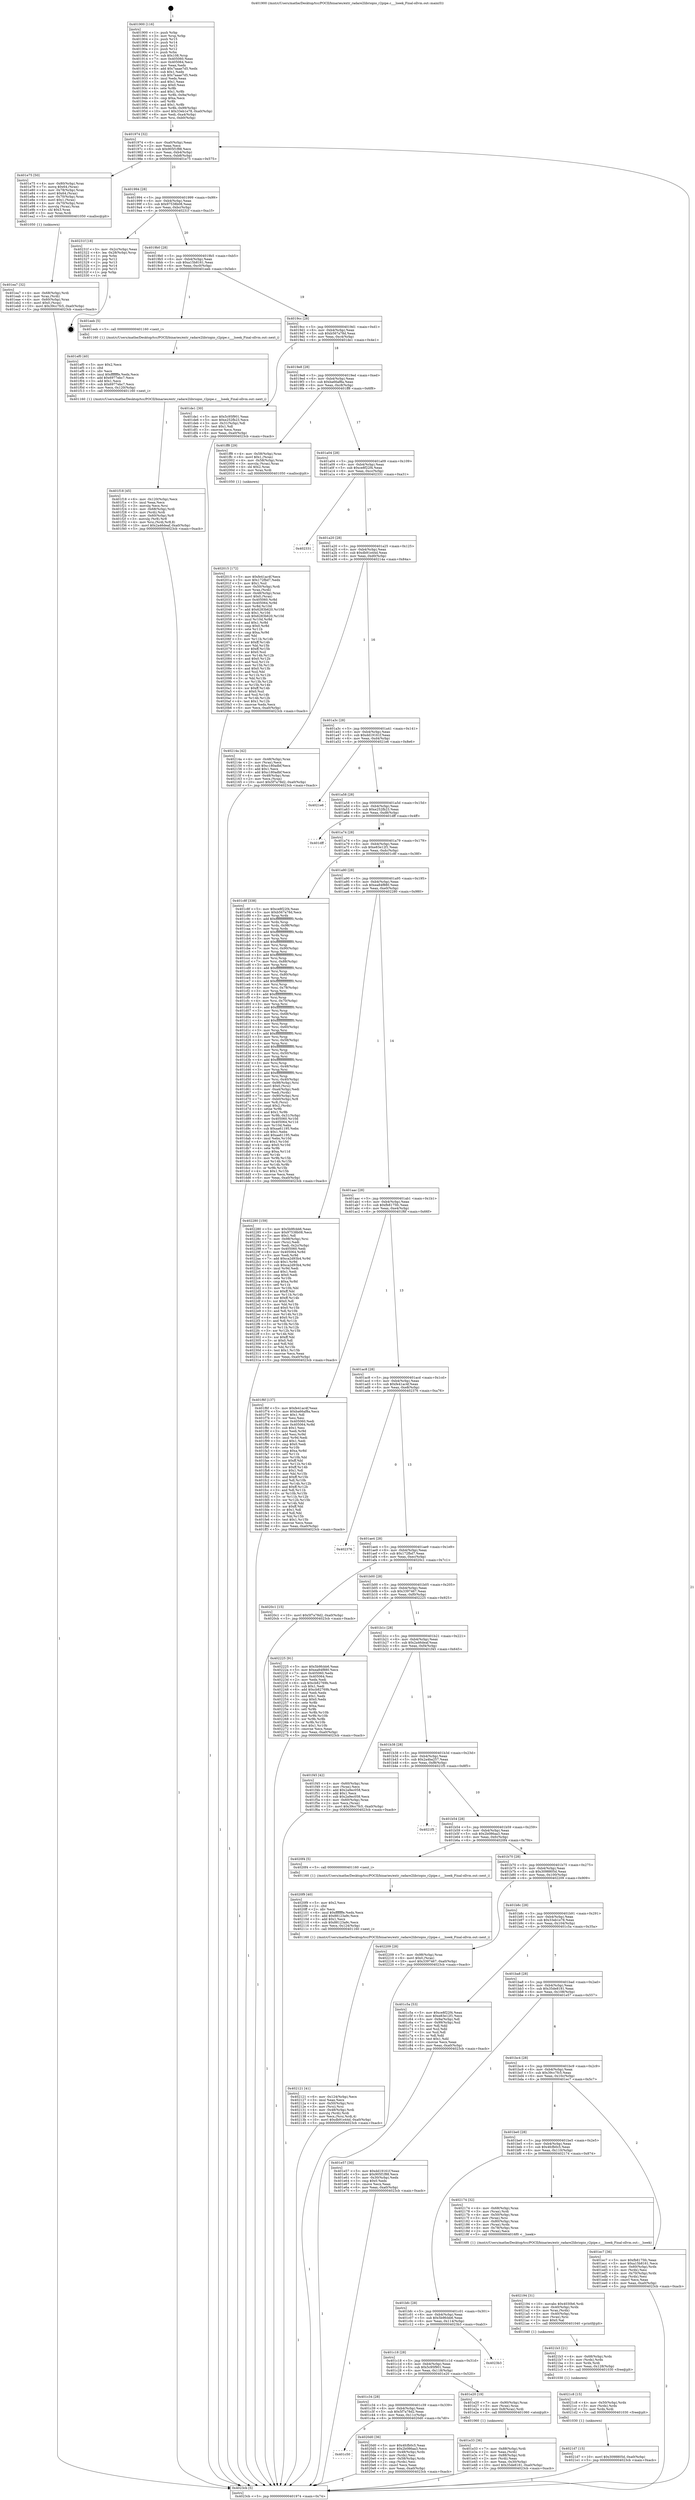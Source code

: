 digraph "0x401900" {
  label = "0x401900 (/mnt/c/Users/mathe/Desktop/tcc/POCII/binaries/extr_radare2libriopio_r2pipe.c___lseek_Final-ollvm.out::main(0))"
  labelloc = "t"
  node[shape=record]

  Entry [label="",width=0.3,height=0.3,shape=circle,fillcolor=black,style=filled]
  "0x401974" [label="{
     0x401974 [32]\l
     | [instrs]\l
     &nbsp;&nbsp;0x401974 \<+6\>: mov -0xa0(%rbp),%eax\l
     &nbsp;&nbsp;0x40197a \<+2\>: mov %eax,%ecx\l
     &nbsp;&nbsp;0x40197c \<+6\>: sub $0x905f1f88,%ecx\l
     &nbsp;&nbsp;0x401982 \<+6\>: mov %eax,-0xb4(%rbp)\l
     &nbsp;&nbsp;0x401988 \<+6\>: mov %ecx,-0xb8(%rbp)\l
     &nbsp;&nbsp;0x40198e \<+6\>: je 0000000000401e75 \<main+0x575\>\l
  }"]
  "0x401e75" [label="{
     0x401e75 [50]\l
     | [instrs]\l
     &nbsp;&nbsp;0x401e75 \<+4\>: mov -0x80(%rbp),%rax\l
     &nbsp;&nbsp;0x401e79 \<+7\>: movq $0x64,(%rax)\l
     &nbsp;&nbsp;0x401e80 \<+4\>: mov -0x78(%rbp),%rax\l
     &nbsp;&nbsp;0x401e84 \<+6\>: movl $0x64,(%rax)\l
     &nbsp;&nbsp;0x401e8a \<+4\>: mov -0x70(%rbp),%rax\l
     &nbsp;&nbsp;0x401e8e \<+6\>: movl $0x1,(%rax)\l
     &nbsp;&nbsp;0x401e94 \<+4\>: mov -0x70(%rbp),%rax\l
     &nbsp;&nbsp;0x401e98 \<+3\>: movslq (%rax),%rax\l
     &nbsp;&nbsp;0x401e9b \<+4\>: shl $0x3,%rax\l
     &nbsp;&nbsp;0x401e9f \<+3\>: mov %rax,%rdi\l
     &nbsp;&nbsp;0x401ea2 \<+5\>: call 0000000000401050 \<malloc@plt\>\l
     | [calls]\l
     &nbsp;&nbsp;0x401050 \{1\} (unknown)\l
  }"]
  "0x401994" [label="{
     0x401994 [28]\l
     | [instrs]\l
     &nbsp;&nbsp;0x401994 \<+5\>: jmp 0000000000401999 \<main+0x99\>\l
     &nbsp;&nbsp;0x401999 \<+6\>: mov -0xb4(%rbp),%eax\l
     &nbsp;&nbsp;0x40199f \<+5\>: sub $0x97538b08,%eax\l
     &nbsp;&nbsp;0x4019a4 \<+6\>: mov %eax,-0xbc(%rbp)\l
     &nbsp;&nbsp;0x4019aa \<+6\>: je 000000000040231f \<main+0xa1f\>\l
  }"]
  Exit [label="",width=0.3,height=0.3,shape=circle,fillcolor=black,style=filled,peripheries=2]
  "0x40231f" [label="{
     0x40231f [18]\l
     | [instrs]\l
     &nbsp;&nbsp;0x40231f \<+3\>: mov -0x2c(%rbp),%eax\l
     &nbsp;&nbsp;0x402322 \<+4\>: lea -0x28(%rbp),%rsp\l
     &nbsp;&nbsp;0x402326 \<+1\>: pop %rbx\l
     &nbsp;&nbsp;0x402327 \<+2\>: pop %r12\l
     &nbsp;&nbsp;0x402329 \<+2\>: pop %r13\l
     &nbsp;&nbsp;0x40232b \<+2\>: pop %r14\l
     &nbsp;&nbsp;0x40232d \<+2\>: pop %r15\l
     &nbsp;&nbsp;0x40232f \<+1\>: pop %rbp\l
     &nbsp;&nbsp;0x402330 \<+1\>: ret\l
  }"]
  "0x4019b0" [label="{
     0x4019b0 [28]\l
     | [instrs]\l
     &nbsp;&nbsp;0x4019b0 \<+5\>: jmp 00000000004019b5 \<main+0xb5\>\l
     &nbsp;&nbsp;0x4019b5 \<+6\>: mov -0xb4(%rbp),%eax\l
     &nbsp;&nbsp;0x4019bb \<+5\>: sub $0xa15b8161,%eax\l
     &nbsp;&nbsp;0x4019c0 \<+6\>: mov %eax,-0xc0(%rbp)\l
     &nbsp;&nbsp;0x4019c6 \<+6\>: je 0000000000401eeb \<main+0x5eb\>\l
  }"]
  "0x4021d7" [label="{
     0x4021d7 [15]\l
     | [instrs]\l
     &nbsp;&nbsp;0x4021d7 \<+10\>: movl $0x3098805d,-0xa0(%rbp)\l
     &nbsp;&nbsp;0x4021e1 \<+5\>: jmp 00000000004023cb \<main+0xacb\>\l
  }"]
  "0x401eeb" [label="{
     0x401eeb [5]\l
     | [instrs]\l
     &nbsp;&nbsp;0x401eeb \<+5\>: call 0000000000401160 \<next_i\>\l
     | [calls]\l
     &nbsp;&nbsp;0x401160 \{1\} (/mnt/c/Users/mathe/Desktop/tcc/POCII/binaries/extr_radare2libriopio_r2pipe.c___lseek_Final-ollvm.out::next_i)\l
  }"]
  "0x4019cc" [label="{
     0x4019cc [28]\l
     | [instrs]\l
     &nbsp;&nbsp;0x4019cc \<+5\>: jmp 00000000004019d1 \<main+0xd1\>\l
     &nbsp;&nbsp;0x4019d1 \<+6\>: mov -0xb4(%rbp),%eax\l
     &nbsp;&nbsp;0x4019d7 \<+5\>: sub $0xb567a78d,%eax\l
     &nbsp;&nbsp;0x4019dc \<+6\>: mov %eax,-0xc4(%rbp)\l
     &nbsp;&nbsp;0x4019e2 \<+6\>: je 0000000000401de1 \<main+0x4e1\>\l
  }"]
  "0x4021c8" [label="{
     0x4021c8 [15]\l
     | [instrs]\l
     &nbsp;&nbsp;0x4021c8 \<+4\>: mov -0x50(%rbp),%rdx\l
     &nbsp;&nbsp;0x4021cc \<+3\>: mov (%rdx),%rdx\l
     &nbsp;&nbsp;0x4021cf \<+3\>: mov %rdx,%rdi\l
     &nbsp;&nbsp;0x4021d2 \<+5\>: call 0000000000401030 \<free@plt\>\l
     | [calls]\l
     &nbsp;&nbsp;0x401030 \{1\} (unknown)\l
  }"]
  "0x401de1" [label="{
     0x401de1 [30]\l
     | [instrs]\l
     &nbsp;&nbsp;0x401de1 \<+5\>: mov $0x5c95f901,%eax\l
     &nbsp;&nbsp;0x401de6 \<+5\>: mov $0xe252fb23,%ecx\l
     &nbsp;&nbsp;0x401deb \<+3\>: mov -0x31(%rbp),%dl\l
     &nbsp;&nbsp;0x401dee \<+3\>: test $0x1,%dl\l
     &nbsp;&nbsp;0x401df1 \<+3\>: cmovne %ecx,%eax\l
     &nbsp;&nbsp;0x401df4 \<+6\>: mov %eax,-0xa0(%rbp)\l
     &nbsp;&nbsp;0x401dfa \<+5\>: jmp 00000000004023cb \<main+0xacb\>\l
  }"]
  "0x4019e8" [label="{
     0x4019e8 [28]\l
     | [instrs]\l
     &nbsp;&nbsp;0x4019e8 \<+5\>: jmp 00000000004019ed \<main+0xed\>\l
     &nbsp;&nbsp;0x4019ed \<+6\>: mov -0xb4(%rbp),%eax\l
     &nbsp;&nbsp;0x4019f3 \<+5\>: sub $0xba66af8a,%eax\l
     &nbsp;&nbsp;0x4019f8 \<+6\>: mov %eax,-0xc8(%rbp)\l
     &nbsp;&nbsp;0x4019fe \<+6\>: je 0000000000401ff8 \<main+0x6f8\>\l
  }"]
  "0x4021b3" [label="{
     0x4021b3 [21]\l
     | [instrs]\l
     &nbsp;&nbsp;0x4021b3 \<+4\>: mov -0x68(%rbp),%rdx\l
     &nbsp;&nbsp;0x4021b7 \<+3\>: mov (%rdx),%rdx\l
     &nbsp;&nbsp;0x4021ba \<+3\>: mov %rdx,%rdi\l
     &nbsp;&nbsp;0x4021bd \<+6\>: mov %eax,-0x128(%rbp)\l
     &nbsp;&nbsp;0x4021c3 \<+5\>: call 0000000000401030 \<free@plt\>\l
     | [calls]\l
     &nbsp;&nbsp;0x401030 \{1\} (unknown)\l
  }"]
  "0x401ff8" [label="{
     0x401ff8 [29]\l
     | [instrs]\l
     &nbsp;&nbsp;0x401ff8 \<+4\>: mov -0x58(%rbp),%rax\l
     &nbsp;&nbsp;0x401ffc \<+6\>: movl $0x1,(%rax)\l
     &nbsp;&nbsp;0x402002 \<+4\>: mov -0x58(%rbp),%rax\l
     &nbsp;&nbsp;0x402006 \<+3\>: movslq (%rax),%rax\l
     &nbsp;&nbsp;0x402009 \<+4\>: shl $0x2,%rax\l
     &nbsp;&nbsp;0x40200d \<+3\>: mov %rax,%rdi\l
     &nbsp;&nbsp;0x402010 \<+5\>: call 0000000000401050 \<malloc@plt\>\l
     | [calls]\l
     &nbsp;&nbsp;0x401050 \{1\} (unknown)\l
  }"]
  "0x401a04" [label="{
     0x401a04 [28]\l
     | [instrs]\l
     &nbsp;&nbsp;0x401a04 \<+5\>: jmp 0000000000401a09 \<main+0x109\>\l
     &nbsp;&nbsp;0x401a09 \<+6\>: mov -0xb4(%rbp),%eax\l
     &nbsp;&nbsp;0x401a0f \<+5\>: sub $0xce8f22f4,%eax\l
     &nbsp;&nbsp;0x401a14 \<+6\>: mov %eax,-0xcc(%rbp)\l
     &nbsp;&nbsp;0x401a1a \<+6\>: je 0000000000402331 \<main+0xa31\>\l
  }"]
  "0x402194" [label="{
     0x402194 [31]\l
     | [instrs]\l
     &nbsp;&nbsp;0x402194 \<+10\>: movabs $0x4030b6,%rdi\l
     &nbsp;&nbsp;0x40219e \<+4\>: mov -0x40(%rbp),%rdx\l
     &nbsp;&nbsp;0x4021a2 \<+3\>: mov %rax,(%rdx)\l
     &nbsp;&nbsp;0x4021a5 \<+4\>: mov -0x40(%rbp),%rax\l
     &nbsp;&nbsp;0x4021a9 \<+3\>: mov (%rax),%rsi\l
     &nbsp;&nbsp;0x4021ac \<+2\>: mov $0x0,%al\l
     &nbsp;&nbsp;0x4021ae \<+5\>: call 0000000000401040 \<printf@plt\>\l
     | [calls]\l
     &nbsp;&nbsp;0x401040 \{1\} (unknown)\l
  }"]
  "0x402331" [label="{
     0x402331\l
  }", style=dashed]
  "0x401a20" [label="{
     0x401a20 [28]\l
     | [instrs]\l
     &nbsp;&nbsp;0x401a20 \<+5\>: jmp 0000000000401a25 \<main+0x125\>\l
     &nbsp;&nbsp;0x401a25 \<+6\>: mov -0xb4(%rbp),%eax\l
     &nbsp;&nbsp;0x401a2b \<+5\>: sub $0xdb91e44d,%eax\l
     &nbsp;&nbsp;0x401a30 \<+6\>: mov %eax,-0xd0(%rbp)\l
     &nbsp;&nbsp;0x401a36 \<+6\>: je 000000000040214a \<main+0x84a\>\l
  }"]
  "0x402121" [label="{
     0x402121 [41]\l
     | [instrs]\l
     &nbsp;&nbsp;0x402121 \<+6\>: mov -0x124(%rbp),%ecx\l
     &nbsp;&nbsp;0x402127 \<+3\>: imul %eax,%ecx\l
     &nbsp;&nbsp;0x40212a \<+4\>: mov -0x50(%rbp),%rsi\l
     &nbsp;&nbsp;0x40212e \<+3\>: mov (%rsi),%rsi\l
     &nbsp;&nbsp;0x402131 \<+4\>: mov -0x48(%rbp),%rdi\l
     &nbsp;&nbsp;0x402135 \<+3\>: movslq (%rdi),%rdi\l
     &nbsp;&nbsp;0x402138 \<+3\>: mov %ecx,(%rsi,%rdi,4)\l
     &nbsp;&nbsp;0x40213b \<+10\>: movl $0xdb91e44d,-0xa0(%rbp)\l
     &nbsp;&nbsp;0x402145 \<+5\>: jmp 00000000004023cb \<main+0xacb\>\l
  }"]
  "0x40214a" [label="{
     0x40214a [42]\l
     | [instrs]\l
     &nbsp;&nbsp;0x40214a \<+4\>: mov -0x48(%rbp),%rax\l
     &nbsp;&nbsp;0x40214e \<+2\>: mov (%rax),%ecx\l
     &nbsp;&nbsp;0x402150 \<+6\>: sub $0xc180adbf,%ecx\l
     &nbsp;&nbsp;0x402156 \<+3\>: add $0x1,%ecx\l
     &nbsp;&nbsp;0x402159 \<+6\>: add $0xc180adbf,%ecx\l
     &nbsp;&nbsp;0x40215f \<+4\>: mov -0x48(%rbp),%rax\l
     &nbsp;&nbsp;0x402163 \<+2\>: mov %ecx,(%rax)\l
     &nbsp;&nbsp;0x402165 \<+10\>: movl $0x5f7a78d2,-0xa0(%rbp)\l
     &nbsp;&nbsp;0x40216f \<+5\>: jmp 00000000004023cb \<main+0xacb\>\l
  }"]
  "0x401a3c" [label="{
     0x401a3c [28]\l
     | [instrs]\l
     &nbsp;&nbsp;0x401a3c \<+5\>: jmp 0000000000401a41 \<main+0x141\>\l
     &nbsp;&nbsp;0x401a41 \<+6\>: mov -0xb4(%rbp),%eax\l
     &nbsp;&nbsp;0x401a47 \<+5\>: sub $0xdd19161f,%eax\l
     &nbsp;&nbsp;0x401a4c \<+6\>: mov %eax,-0xd4(%rbp)\l
     &nbsp;&nbsp;0x401a52 \<+6\>: je 00000000004021e6 \<main+0x8e6\>\l
  }"]
  "0x4020f9" [label="{
     0x4020f9 [40]\l
     | [instrs]\l
     &nbsp;&nbsp;0x4020f9 \<+5\>: mov $0x2,%ecx\l
     &nbsp;&nbsp;0x4020fe \<+1\>: cltd\l
     &nbsp;&nbsp;0x4020ff \<+2\>: idiv %ecx\l
     &nbsp;&nbsp;0x402101 \<+6\>: imul $0xfffffffe,%edx,%ecx\l
     &nbsp;&nbsp;0x402107 \<+6\>: add $0x88123a9c,%ecx\l
     &nbsp;&nbsp;0x40210d \<+3\>: add $0x1,%ecx\l
     &nbsp;&nbsp;0x402110 \<+6\>: sub $0x88123a9c,%ecx\l
     &nbsp;&nbsp;0x402116 \<+6\>: mov %ecx,-0x124(%rbp)\l
     &nbsp;&nbsp;0x40211c \<+5\>: call 0000000000401160 \<next_i\>\l
     | [calls]\l
     &nbsp;&nbsp;0x401160 \{1\} (/mnt/c/Users/mathe/Desktop/tcc/POCII/binaries/extr_radare2libriopio_r2pipe.c___lseek_Final-ollvm.out::next_i)\l
  }"]
  "0x4021e6" [label="{
     0x4021e6\l
  }", style=dashed]
  "0x401a58" [label="{
     0x401a58 [28]\l
     | [instrs]\l
     &nbsp;&nbsp;0x401a58 \<+5\>: jmp 0000000000401a5d \<main+0x15d\>\l
     &nbsp;&nbsp;0x401a5d \<+6\>: mov -0xb4(%rbp),%eax\l
     &nbsp;&nbsp;0x401a63 \<+5\>: sub $0xe252fb23,%eax\l
     &nbsp;&nbsp;0x401a68 \<+6\>: mov %eax,-0xd8(%rbp)\l
     &nbsp;&nbsp;0x401a6e \<+6\>: je 0000000000401dff \<main+0x4ff\>\l
  }"]
  "0x401c50" [label="{
     0x401c50\l
  }", style=dashed]
  "0x401dff" [label="{
     0x401dff\l
  }", style=dashed]
  "0x401a74" [label="{
     0x401a74 [28]\l
     | [instrs]\l
     &nbsp;&nbsp;0x401a74 \<+5\>: jmp 0000000000401a79 \<main+0x179\>\l
     &nbsp;&nbsp;0x401a79 \<+6\>: mov -0xb4(%rbp),%eax\l
     &nbsp;&nbsp;0x401a7f \<+5\>: sub $0xe83e12f1,%eax\l
     &nbsp;&nbsp;0x401a84 \<+6\>: mov %eax,-0xdc(%rbp)\l
     &nbsp;&nbsp;0x401a8a \<+6\>: je 0000000000401c8f \<main+0x38f\>\l
  }"]
  "0x4020d0" [label="{
     0x4020d0 [36]\l
     | [instrs]\l
     &nbsp;&nbsp;0x4020d0 \<+5\>: mov $0x4fcfb0c5,%eax\l
     &nbsp;&nbsp;0x4020d5 \<+5\>: mov $0x2b086aa3,%ecx\l
     &nbsp;&nbsp;0x4020da \<+4\>: mov -0x48(%rbp),%rdx\l
     &nbsp;&nbsp;0x4020de \<+2\>: mov (%rdx),%esi\l
     &nbsp;&nbsp;0x4020e0 \<+4\>: mov -0x58(%rbp),%rdx\l
     &nbsp;&nbsp;0x4020e4 \<+2\>: cmp (%rdx),%esi\l
     &nbsp;&nbsp;0x4020e6 \<+3\>: cmovl %ecx,%eax\l
     &nbsp;&nbsp;0x4020e9 \<+6\>: mov %eax,-0xa0(%rbp)\l
     &nbsp;&nbsp;0x4020ef \<+5\>: jmp 00000000004023cb \<main+0xacb\>\l
  }"]
  "0x401c8f" [label="{
     0x401c8f [338]\l
     | [instrs]\l
     &nbsp;&nbsp;0x401c8f \<+5\>: mov $0xce8f22f4,%eax\l
     &nbsp;&nbsp;0x401c94 \<+5\>: mov $0xb567a78d,%ecx\l
     &nbsp;&nbsp;0x401c99 \<+3\>: mov %rsp,%rdx\l
     &nbsp;&nbsp;0x401c9c \<+4\>: add $0xfffffffffffffff0,%rdx\l
     &nbsp;&nbsp;0x401ca0 \<+3\>: mov %rdx,%rsp\l
     &nbsp;&nbsp;0x401ca3 \<+7\>: mov %rdx,-0x98(%rbp)\l
     &nbsp;&nbsp;0x401caa \<+3\>: mov %rsp,%rdx\l
     &nbsp;&nbsp;0x401cad \<+4\>: add $0xfffffffffffffff0,%rdx\l
     &nbsp;&nbsp;0x401cb1 \<+3\>: mov %rdx,%rsp\l
     &nbsp;&nbsp;0x401cb4 \<+3\>: mov %rsp,%rsi\l
     &nbsp;&nbsp;0x401cb7 \<+4\>: add $0xfffffffffffffff0,%rsi\l
     &nbsp;&nbsp;0x401cbb \<+3\>: mov %rsi,%rsp\l
     &nbsp;&nbsp;0x401cbe \<+7\>: mov %rsi,-0x90(%rbp)\l
     &nbsp;&nbsp;0x401cc5 \<+3\>: mov %rsp,%rsi\l
     &nbsp;&nbsp;0x401cc8 \<+4\>: add $0xfffffffffffffff0,%rsi\l
     &nbsp;&nbsp;0x401ccc \<+3\>: mov %rsi,%rsp\l
     &nbsp;&nbsp;0x401ccf \<+7\>: mov %rsi,-0x88(%rbp)\l
     &nbsp;&nbsp;0x401cd6 \<+3\>: mov %rsp,%rsi\l
     &nbsp;&nbsp;0x401cd9 \<+4\>: add $0xfffffffffffffff0,%rsi\l
     &nbsp;&nbsp;0x401cdd \<+3\>: mov %rsi,%rsp\l
     &nbsp;&nbsp;0x401ce0 \<+4\>: mov %rsi,-0x80(%rbp)\l
     &nbsp;&nbsp;0x401ce4 \<+3\>: mov %rsp,%rsi\l
     &nbsp;&nbsp;0x401ce7 \<+4\>: add $0xfffffffffffffff0,%rsi\l
     &nbsp;&nbsp;0x401ceb \<+3\>: mov %rsi,%rsp\l
     &nbsp;&nbsp;0x401cee \<+4\>: mov %rsi,-0x78(%rbp)\l
     &nbsp;&nbsp;0x401cf2 \<+3\>: mov %rsp,%rsi\l
     &nbsp;&nbsp;0x401cf5 \<+4\>: add $0xfffffffffffffff0,%rsi\l
     &nbsp;&nbsp;0x401cf9 \<+3\>: mov %rsi,%rsp\l
     &nbsp;&nbsp;0x401cfc \<+4\>: mov %rsi,-0x70(%rbp)\l
     &nbsp;&nbsp;0x401d00 \<+3\>: mov %rsp,%rsi\l
     &nbsp;&nbsp;0x401d03 \<+4\>: add $0xfffffffffffffff0,%rsi\l
     &nbsp;&nbsp;0x401d07 \<+3\>: mov %rsi,%rsp\l
     &nbsp;&nbsp;0x401d0a \<+4\>: mov %rsi,-0x68(%rbp)\l
     &nbsp;&nbsp;0x401d0e \<+3\>: mov %rsp,%rsi\l
     &nbsp;&nbsp;0x401d11 \<+4\>: add $0xfffffffffffffff0,%rsi\l
     &nbsp;&nbsp;0x401d15 \<+3\>: mov %rsi,%rsp\l
     &nbsp;&nbsp;0x401d18 \<+4\>: mov %rsi,-0x60(%rbp)\l
     &nbsp;&nbsp;0x401d1c \<+3\>: mov %rsp,%rsi\l
     &nbsp;&nbsp;0x401d1f \<+4\>: add $0xfffffffffffffff0,%rsi\l
     &nbsp;&nbsp;0x401d23 \<+3\>: mov %rsi,%rsp\l
     &nbsp;&nbsp;0x401d26 \<+4\>: mov %rsi,-0x58(%rbp)\l
     &nbsp;&nbsp;0x401d2a \<+3\>: mov %rsp,%rsi\l
     &nbsp;&nbsp;0x401d2d \<+4\>: add $0xfffffffffffffff0,%rsi\l
     &nbsp;&nbsp;0x401d31 \<+3\>: mov %rsi,%rsp\l
     &nbsp;&nbsp;0x401d34 \<+4\>: mov %rsi,-0x50(%rbp)\l
     &nbsp;&nbsp;0x401d38 \<+3\>: mov %rsp,%rsi\l
     &nbsp;&nbsp;0x401d3b \<+4\>: add $0xfffffffffffffff0,%rsi\l
     &nbsp;&nbsp;0x401d3f \<+3\>: mov %rsi,%rsp\l
     &nbsp;&nbsp;0x401d42 \<+4\>: mov %rsi,-0x48(%rbp)\l
     &nbsp;&nbsp;0x401d46 \<+3\>: mov %rsp,%rsi\l
     &nbsp;&nbsp;0x401d49 \<+4\>: add $0xfffffffffffffff0,%rsi\l
     &nbsp;&nbsp;0x401d4d \<+3\>: mov %rsi,%rsp\l
     &nbsp;&nbsp;0x401d50 \<+4\>: mov %rsi,-0x40(%rbp)\l
     &nbsp;&nbsp;0x401d54 \<+7\>: mov -0x98(%rbp),%rsi\l
     &nbsp;&nbsp;0x401d5b \<+6\>: movl $0x0,(%rsi)\l
     &nbsp;&nbsp;0x401d61 \<+6\>: mov -0xa4(%rbp),%edi\l
     &nbsp;&nbsp;0x401d67 \<+2\>: mov %edi,(%rdx)\l
     &nbsp;&nbsp;0x401d69 \<+7\>: mov -0x90(%rbp),%rsi\l
     &nbsp;&nbsp;0x401d70 \<+7\>: mov -0xb0(%rbp),%r8\l
     &nbsp;&nbsp;0x401d77 \<+3\>: mov %r8,(%rsi)\l
     &nbsp;&nbsp;0x401d7a \<+3\>: cmpl $0x2,(%rdx)\l
     &nbsp;&nbsp;0x401d7d \<+4\>: setne %r9b\l
     &nbsp;&nbsp;0x401d81 \<+4\>: and $0x1,%r9b\l
     &nbsp;&nbsp;0x401d85 \<+4\>: mov %r9b,-0x31(%rbp)\l
     &nbsp;&nbsp;0x401d89 \<+8\>: mov 0x405060,%r10d\l
     &nbsp;&nbsp;0x401d91 \<+8\>: mov 0x405064,%r11d\l
     &nbsp;&nbsp;0x401d99 \<+3\>: mov %r10d,%ebx\l
     &nbsp;&nbsp;0x401d9c \<+6\>: sub $0xaa61195,%ebx\l
     &nbsp;&nbsp;0x401da2 \<+3\>: sub $0x1,%ebx\l
     &nbsp;&nbsp;0x401da5 \<+6\>: add $0xaa61195,%ebx\l
     &nbsp;&nbsp;0x401dab \<+4\>: imul %ebx,%r10d\l
     &nbsp;&nbsp;0x401daf \<+4\>: and $0x1,%r10d\l
     &nbsp;&nbsp;0x401db3 \<+4\>: cmp $0x0,%r10d\l
     &nbsp;&nbsp;0x401db7 \<+4\>: sete %r9b\l
     &nbsp;&nbsp;0x401dbb \<+4\>: cmp $0xa,%r11d\l
     &nbsp;&nbsp;0x401dbf \<+4\>: setl %r14b\l
     &nbsp;&nbsp;0x401dc3 \<+3\>: mov %r9b,%r15b\l
     &nbsp;&nbsp;0x401dc6 \<+3\>: and %r14b,%r15b\l
     &nbsp;&nbsp;0x401dc9 \<+3\>: xor %r14b,%r9b\l
     &nbsp;&nbsp;0x401dcc \<+3\>: or %r9b,%r15b\l
     &nbsp;&nbsp;0x401dcf \<+4\>: test $0x1,%r15b\l
     &nbsp;&nbsp;0x401dd3 \<+3\>: cmovne %ecx,%eax\l
     &nbsp;&nbsp;0x401dd6 \<+6\>: mov %eax,-0xa0(%rbp)\l
     &nbsp;&nbsp;0x401ddc \<+5\>: jmp 00000000004023cb \<main+0xacb\>\l
  }"]
  "0x401a90" [label="{
     0x401a90 [28]\l
     | [instrs]\l
     &nbsp;&nbsp;0x401a90 \<+5\>: jmp 0000000000401a95 \<main+0x195\>\l
     &nbsp;&nbsp;0x401a95 \<+6\>: mov -0xb4(%rbp),%eax\l
     &nbsp;&nbsp;0x401a9b \<+5\>: sub $0xea84f880,%eax\l
     &nbsp;&nbsp;0x401aa0 \<+6\>: mov %eax,-0xe0(%rbp)\l
     &nbsp;&nbsp;0x401aa6 \<+6\>: je 0000000000402280 \<main+0x980\>\l
  }"]
  "0x402015" [label="{
     0x402015 [172]\l
     | [instrs]\l
     &nbsp;&nbsp;0x402015 \<+5\>: mov $0xfe41ac4f,%ecx\l
     &nbsp;&nbsp;0x40201a \<+5\>: mov $0x172fbd7,%edx\l
     &nbsp;&nbsp;0x40201f \<+3\>: mov $0x1,%sil\l
     &nbsp;&nbsp;0x402022 \<+4\>: mov -0x50(%rbp),%rdi\l
     &nbsp;&nbsp;0x402026 \<+3\>: mov %rax,(%rdi)\l
     &nbsp;&nbsp;0x402029 \<+4\>: mov -0x48(%rbp),%rax\l
     &nbsp;&nbsp;0x40202d \<+6\>: movl $0x0,(%rax)\l
     &nbsp;&nbsp;0x402033 \<+8\>: mov 0x405060,%r8d\l
     &nbsp;&nbsp;0x40203b \<+8\>: mov 0x405064,%r9d\l
     &nbsp;&nbsp;0x402043 \<+3\>: mov %r8d,%r10d\l
     &nbsp;&nbsp;0x402046 \<+7\>: add $0x6283b620,%r10d\l
     &nbsp;&nbsp;0x40204d \<+4\>: sub $0x1,%r10d\l
     &nbsp;&nbsp;0x402051 \<+7\>: sub $0x6283b620,%r10d\l
     &nbsp;&nbsp;0x402058 \<+4\>: imul %r10d,%r8d\l
     &nbsp;&nbsp;0x40205c \<+4\>: and $0x1,%r8d\l
     &nbsp;&nbsp;0x402060 \<+4\>: cmp $0x0,%r8d\l
     &nbsp;&nbsp;0x402064 \<+4\>: sete %r11b\l
     &nbsp;&nbsp;0x402068 \<+4\>: cmp $0xa,%r9d\l
     &nbsp;&nbsp;0x40206c \<+3\>: setl %bl\l
     &nbsp;&nbsp;0x40206f \<+3\>: mov %r11b,%r14b\l
     &nbsp;&nbsp;0x402072 \<+4\>: xor $0xff,%r14b\l
     &nbsp;&nbsp;0x402076 \<+3\>: mov %bl,%r15b\l
     &nbsp;&nbsp;0x402079 \<+4\>: xor $0xff,%r15b\l
     &nbsp;&nbsp;0x40207d \<+4\>: xor $0x0,%sil\l
     &nbsp;&nbsp;0x402081 \<+3\>: mov %r14b,%r12b\l
     &nbsp;&nbsp;0x402084 \<+4\>: and $0x0,%r12b\l
     &nbsp;&nbsp;0x402088 \<+3\>: and %sil,%r11b\l
     &nbsp;&nbsp;0x40208b \<+3\>: mov %r15b,%r13b\l
     &nbsp;&nbsp;0x40208e \<+4\>: and $0x0,%r13b\l
     &nbsp;&nbsp;0x402092 \<+3\>: and %sil,%bl\l
     &nbsp;&nbsp;0x402095 \<+3\>: or %r11b,%r12b\l
     &nbsp;&nbsp;0x402098 \<+3\>: or %bl,%r13b\l
     &nbsp;&nbsp;0x40209b \<+3\>: xor %r13b,%r12b\l
     &nbsp;&nbsp;0x40209e \<+3\>: or %r15b,%r14b\l
     &nbsp;&nbsp;0x4020a1 \<+4\>: xor $0xff,%r14b\l
     &nbsp;&nbsp;0x4020a5 \<+4\>: or $0x0,%sil\l
     &nbsp;&nbsp;0x4020a9 \<+3\>: and %sil,%r14b\l
     &nbsp;&nbsp;0x4020ac \<+3\>: or %r14b,%r12b\l
     &nbsp;&nbsp;0x4020af \<+4\>: test $0x1,%r12b\l
     &nbsp;&nbsp;0x4020b3 \<+3\>: cmovne %edx,%ecx\l
     &nbsp;&nbsp;0x4020b6 \<+6\>: mov %ecx,-0xa0(%rbp)\l
     &nbsp;&nbsp;0x4020bc \<+5\>: jmp 00000000004023cb \<main+0xacb\>\l
  }"]
  "0x402280" [label="{
     0x402280 [159]\l
     | [instrs]\l
     &nbsp;&nbsp;0x402280 \<+5\>: mov $0x5b9fcbb6,%eax\l
     &nbsp;&nbsp;0x402285 \<+5\>: mov $0x97538b08,%ecx\l
     &nbsp;&nbsp;0x40228a \<+2\>: mov $0x1,%dl\l
     &nbsp;&nbsp;0x40228c \<+7\>: mov -0x98(%rbp),%rsi\l
     &nbsp;&nbsp;0x402293 \<+2\>: mov (%rsi),%edi\l
     &nbsp;&nbsp;0x402295 \<+3\>: mov %edi,-0x2c(%rbp)\l
     &nbsp;&nbsp;0x402298 \<+7\>: mov 0x405060,%edi\l
     &nbsp;&nbsp;0x40229f \<+8\>: mov 0x405064,%r8d\l
     &nbsp;&nbsp;0x4022a7 \<+3\>: mov %edi,%r9d\l
     &nbsp;&nbsp;0x4022aa \<+7\>: add $0xca2d93b4,%r9d\l
     &nbsp;&nbsp;0x4022b1 \<+4\>: sub $0x1,%r9d\l
     &nbsp;&nbsp;0x4022b5 \<+7\>: sub $0xca2d93b4,%r9d\l
     &nbsp;&nbsp;0x4022bc \<+4\>: imul %r9d,%edi\l
     &nbsp;&nbsp;0x4022c0 \<+3\>: and $0x1,%edi\l
     &nbsp;&nbsp;0x4022c3 \<+3\>: cmp $0x0,%edi\l
     &nbsp;&nbsp;0x4022c6 \<+4\>: sete %r10b\l
     &nbsp;&nbsp;0x4022ca \<+4\>: cmp $0xa,%r8d\l
     &nbsp;&nbsp;0x4022ce \<+4\>: setl %r11b\l
     &nbsp;&nbsp;0x4022d2 \<+3\>: mov %r10b,%bl\l
     &nbsp;&nbsp;0x4022d5 \<+3\>: xor $0xff,%bl\l
     &nbsp;&nbsp;0x4022d8 \<+3\>: mov %r11b,%r14b\l
     &nbsp;&nbsp;0x4022db \<+4\>: xor $0xff,%r14b\l
     &nbsp;&nbsp;0x4022df \<+3\>: xor $0x0,%dl\l
     &nbsp;&nbsp;0x4022e2 \<+3\>: mov %bl,%r15b\l
     &nbsp;&nbsp;0x4022e5 \<+4\>: and $0x0,%r15b\l
     &nbsp;&nbsp;0x4022e9 \<+3\>: and %dl,%r10b\l
     &nbsp;&nbsp;0x4022ec \<+3\>: mov %r14b,%r12b\l
     &nbsp;&nbsp;0x4022ef \<+4\>: and $0x0,%r12b\l
     &nbsp;&nbsp;0x4022f3 \<+3\>: and %dl,%r11b\l
     &nbsp;&nbsp;0x4022f6 \<+3\>: or %r10b,%r15b\l
     &nbsp;&nbsp;0x4022f9 \<+3\>: or %r11b,%r12b\l
     &nbsp;&nbsp;0x4022fc \<+3\>: xor %r12b,%r15b\l
     &nbsp;&nbsp;0x4022ff \<+3\>: or %r14b,%bl\l
     &nbsp;&nbsp;0x402302 \<+3\>: xor $0xff,%bl\l
     &nbsp;&nbsp;0x402305 \<+3\>: or $0x0,%dl\l
     &nbsp;&nbsp;0x402308 \<+2\>: and %dl,%bl\l
     &nbsp;&nbsp;0x40230a \<+3\>: or %bl,%r15b\l
     &nbsp;&nbsp;0x40230d \<+4\>: test $0x1,%r15b\l
     &nbsp;&nbsp;0x402311 \<+3\>: cmovne %ecx,%eax\l
     &nbsp;&nbsp;0x402314 \<+6\>: mov %eax,-0xa0(%rbp)\l
     &nbsp;&nbsp;0x40231a \<+5\>: jmp 00000000004023cb \<main+0xacb\>\l
  }"]
  "0x401aac" [label="{
     0x401aac [28]\l
     | [instrs]\l
     &nbsp;&nbsp;0x401aac \<+5\>: jmp 0000000000401ab1 \<main+0x1b1\>\l
     &nbsp;&nbsp;0x401ab1 \<+6\>: mov -0xb4(%rbp),%eax\l
     &nbsp;&nbsp;0x401ab7 \<+5\>: sub $0xfb8175fc,%eax\l
     &nbsp;&nbsp;0x401abc \<+6\>: mov %eax,-0xe4(%rbp)\l
     &nbsp;&nbsp;0x401ac2 \<+6\>: je 0000000000401f6f \<main+0x66f\>\l
  }"]
  "0x401f18" [label="{
     0x401f18 [45]\l
     | [instrs]\l
     &nbsp;&nbsp;0x401f18 \<+6\>: mov -0x120(%rbp),%ecx\l
     &nbsp;&nbsp;0x401f1e \<+3\>: imul %eax,%ecx\l
     &nbsp;&nbsp;0x401f21 \<+3\>: movslq %ecx,%rsi\l
     &nbsp;&nbsp;0x401f24 \<+4\>: mov -0x68(%rbp),%rdi\l
     &nbsp;&nbsp;0x401f28 \<+3\>: mov (%rdi),%rdi\l
     &nbsp;&nbsp;0x401f2b \<+4\>: mov -0x60(%rbp),%r8\l
     &nbsp;&nbsp;0x401f2f \<+3\>: movslq (%r8),%r8\l
     &nbsp;&nbsp;0x401f32 \<+4\>: mov %rsi,(%rdi,%r8,8)\l
     &nbsp;&nbsp;0x401f36 \<+10\>: movl $0x2a46deaf,-0xa0(%rbp)\l
     &nbsp;&nbsp;0x401f40 \<+5\>: jmp 00000000004023cb \<main+0xacb\>\l
  }"]
  "0x401f6f" [label="{
     0x401f6f [137]\l
     | [instrs]\l
     &nbsp;&nbsp;0x401f6f \<+5\>: mov $0xfe41ac4f,%eax\l
     &nbsp;&nbsp;0x401f74 \<+5\>: mov $0xba66af8a,%ecx\l
     &nbsp;&nbsp;0x401f79 \<+2\>: mov $0x1,%dl\l
     &nbsp;&nbsp;0x401f7b \<+2\>: xor %esi,%esi\l
     &nbsp;&nbsp;0x401f7d \<+7\>: mov 0x405060,%edi\l
     &nbsp;&nbsp;0x401f84 \<+8\>: mov 0x405064,%r8d\l
     &nbsp;&nbsp;0x401f8c \<+3\>: sub $0x1,%esi\l
     &nbsp;&nbsp;0x401f8f \<+3\>: mov %edi,%r9d\l
     &nbsp;&nbsp;0x401f92 \<+3\>: add %esi,%r9d\l
     &nbsp;&nbsp;0x401f95 \<+4\>: imul %r9d,%edi\l
     &nbsp;&nbsp;0x401f99 \<+3\>: and $0x1,%edi\l
     &nbsp;&nbsp;0x401f9c \<+3\>: cmp $0x0,%edi\l
     &nbsp;&nbsp;0x401f9f \<+4\>: sete %r10b\l
     &nbsp;&nbsp;0x401fa3 \<+4\>: cmp $0xa,%r8d\l
     &nbsp;&nbsp;0x401fa7 \<+4\>: setl %r11b\l
     &nbsp;&nbsp;0x401fab \<+3\>: mov %r10b,%bl\l
     &nbsp;&nbsp;0x401fae \<+3\>: xor $0xff,%bl\l
     &nbsp;&nbsp;0x401fb1 \<+3\>: mov %r11b,%r14b\l
     &nbsp;&nbsp;0x401fb4 \<+4\>: xor $0xff,%r14b\l
     &nbsp;&nbsp;0x401fb8 \<+3\>: xor $0x1,%dl\l
     &nbsp;&nbsp;0x401fbb \<+3\>: mov %bl,%r15b\l
     &nbsp;&nbsp;0x401fbe \<+4\>: and $0xff,%r15b\l
     &nbsp;&nbsp;0x401fc2 \<+3\>: and %dl,%r10b\l
     &nbsp;&nbsp;0x401fc5 \<+3\>: mov %r14b,%r12b\l
     &nbsp;&nbsp;0x401fc8 \<+4\>: and $0xff,%r12b\l
     &nbsp;&nbsp;0x401fcc \<+3\>: and %dl,%r11b\l
     &nbsp;&nbsp;0x401fcf \<+3\>: or %r10b,%r15b\l
     &nbsp;&nbsp;0x401fd2 \<+3\>: or %r11b,%r12b\l
     &nbsp;&nbsp;0x401fd5 \<+3\>: xor %r12b,%r15b\l
     &nbsp;&nbsp;0x401fd8 \<+3\>: or %r14b,%bl\l
     &nbsp;&nbsp;0x401fdb \<+3\>: xor $0xff,%bl\l
     &nbsp;&nbsp;0x401fde \<+3\>: or $0x1,%dl\l
     &nbsp;&nbsp;0x401fe1 \<+2\>: and %dl,%bl\l
     &nbsp;&nbsp;0x401fe3 \<+3\>: or %bl,%r15b\l
     &nbsp;&nbsp;0x401fe6 \<+4\>: test $0x1,%r15b\l
     &nbsp;&nbsp;0x401fea \<+3\>: cmovne %ecx,%eax\l
     &nbsp;&nbsp;0x401fed \<+6\>: mov %eax,-0xa0(%rbp)\l
     &nbsp;&nbsp;0x401ff3 \<+5\>: jmp 00000000004023cb \<main+0xacb\>\l
  }"]
  "0x401ac8" [label="{
     0x401ac8 [28]\l
     | [instrs]\l
     &nbsp;&nbsp;0x401ac8 \<+5\>: jmp 0000000000401acd \<main+0x1cd\>\l
     &nbsp;&nbsp;0x401acd \<+6\>: mov -0xb4(%rbp),%eax\l
     &nbsp;&nbsp;0x401ad3 \<+5\>: sub $0xfe41ac4f,%eax\l
     &nbsp;&nbsp;0x401ad8 \<+6\>: mov %eax,-0xe8(%rbp)\l
     &nbsp;&nbsp;0x401ade \<+6\>: je 0000000000402376 \<main+0xa76\>\l
  }"]
  "0x401ef0" [label="{
     0x401ef0 [40]\l
     | [instrs]\l
     &nbsp;&nbsp;0x401ef0 \<+5\>: mov $0x2,%ecx\l
     &nbsp;&nbsp;0x401ef5 \<+1\>: cltd\l
     &nbsp;&nbsp;0x401ef6 \<+2\>: idiv %ecx\l
     &nbsp;&nbsp;0x401ef8 \<+6\>: imul $0xfffffffe,%edx,%ecx\l
     &nbsp;&nbsp;0x401efe \<+6\>: add $0x6977ebc7,%ecx\l
     &nbsp;&nbsp;0x401f04 \<+3\>: add $0x1,%ecx\l
     &nbsp;&nbsp;0x401f07 \<+6\>: sub $0x6977ebc7,%ecx\l
     &nbsp;&nbsp;0x401f0d \<+6\>: mov %ecx,-0x120(%rbp)\l
     &nbsp;&nbsp;0x401f13 \<+5\>: call 0000000000401160 \<next_i\>\l
     | [calls]\l
     &nbsp;&nbsp;0x401160 \{1\} (/mnt/c/Users/mathe/Desktop/tcc/POCII/binaries/extr_radare2libriopio_r2pipe.c___lseek_Final-ollvm.out::next_i)\l
  }"]
  "0x402376" [label="{
     0x402376\l
  }", style=dashed]
  "0x401ae4" [label="{
     0x401ae4 [28]\l
     | [instrs]\l
     &nbsp;&nbsp;0x401ae4 \<+5\>: jmp 0000000000401ae9 \<main+0x1e9\>\l
     &nbsp;&nbsp;0x401ae9 \<+6\>: mov -0xb4(%rbp),%eax\l
     &nbsp;&nbsp;0x401aef \<+5\>: sub $0x172fbd7,%eax\l
     &nbsp;&nbsp;0x401af4 \<+6\>: mov %eax,-0xec(%rbp)\l
     &nbsp;&nbsp;0x401afa \<+6\>: je 00000000004020c1 \<main+0x7c1\>\l
  }"]
  "0x401ea7" [label="{
     0x401ea7 [32]\l
     | [instrs]\l
     &nbsp;&nbsp;0x401ea7 \<+4\>: mov -0x68(%rbp),%rdi\l
     &nbsp;&nbsp;0x401eab \<+3\>: mov %rax,(%rdi)\l
     &nbsp;&nbsp;0x401eae \<+4\>: mov -0x60(%rbp),%rax\l
     &nbsp;&nbsp;0x401eb2 \<+6\>: movl $0x0,(%rax)\l
     &nbsp;&nbsp;0x401eb8 \<+10\>: movl $0x39cc7fc5,-0xa0(%rbp)\l
     &nbsp;&nbsp;0x401ec2 \<+5\>: jmp 00000000004023cb \<main+0xacb\>\l
  }"]
  "0x4020c1" [label="{
     0x4020c1 [15]\l
     | [instrs]\l
     &nbsp;&nbsp;0x4020c1 \<+10\>: movl $0x5f7a78d2,-0xa0(%rbp)\l
     &nbsp;&nbsp;0x4020cb \<+5\>: jmp 00000000004023cb \<main+0xacb\>\l
  }"]
  "0x401b00" [label="{
     0x401b00 [28]\l
     | [instrs]\l
     &nbsp;&nbsp;0x401b00 \<+5\>: jmp 0000000000401b05 \<main+0x205\>\l
     &nbsp;&nbsp;0x401b05 \<+6\>: mov -0xb4(%rbp),%eax\l
     &nbsp;&nbsp;0x401b0b \<+5\>: sub $0x3397467,%eax\l
     &nbsp;&nbsp;0x401b10 \<+6\>: mov %eax,-0xf0(%rbp)\l
     &nbsp;&nbsp;0x401b16 \<+6\>: je 0000000000402225 \<main+0x925\>\l
  }"]
  "0x401e33" [label="{
     0x401e33 [36]\l
     | [instrs]\l
     &nbsp;&nbsp;0x401e33 \<+7\>: mov -0x88(%rbp),%rdi\l
     &nbsp;&nbsp;0x401e3a \<+2\>: mov %eax,(%rdi)\l
     &nbsp;&nbsp;0x401e3c \<+7\>: mov -0x88(%rbp),%rdi\l
     &nbsp;&nbsp;0x401e43 \<+2\>: mov (%rdi),%eax\l
     &nbsp;&nbsp;0x401e45 \<+3\>: mov %eax,-0x30(%rbp)\l
     &nbsp;&nbsp;0x401e48 \<+10\>: movl $0x35de8181,-0xa0(%rbp)\l
     &nbsp;&nbsp;0x401e52 \<+5\>: jmp 00000000004023cb \<main+0xacb\>\l
  }"]
  "0x402225" [label="{
     0x402225 [91]\l
     | [instrs]\l
     &nbsp;&nbsp;0x402225 \<+5\>: mov $0x5b9fcbb6,%eax\l
     &nbsp;&nbsp;0x40222a \<+5\>: mov $0xea84f880,%ecx\l
     &nbsp;&nbsp;0x40222f \<+7\>: mov 0x405060,%edx\l
     &nbsp;&nbsp;0x402236 \<+7\>: mov 0x405064,%esi\l
     &nbsp;&nbsp;0x40223d \<+2\>: mov %edx,%edi\l
     &nbsp;&nbsp;0x40223f \<+6\>: sub $0xcb82769b,%edi\l
     &nbsp;&nbsp;0x402245 \<+3\>: sub $0x1,%edi\l
     &nbsp;&nbsp;0x402248 \<+6\>: add $0xcb82769b,%edi\l
     &nbsp;&nbsp;0x40224e \<+3\>: imul %edi,%edx\l
     &nbsp;&nbsp;0x402251 \<+3\>: and $0x1,%edx\l
     &nbsp;&nbsp;0x402254 \<+3\>: cmp $0x0,%edx\l
     &nbsp;&nbsp;0x402257 \<+4\>: sete %r8b\l
     &nbsp;&nbsp;0x40225b \<+3\>: cmp $0xa,%esi\l
     &nbsp;&nbsp;0x40225e \<+4\>: setl %r9b\l
     &nbsp;&nbsp;0x402262 \<+3\>: mov %r8b,%r10b\l
     &nbsp;&nbsp;0x402265 \<+3\>: and %r9b,%r10b\l
     &nbsp;&nbsp;0x402268 \<+3\>: xor %r9b,%r8b\l
     &nbsp;&nbsp;0x40226b \<+3\>: or %r8b,%r10b\l
     &nbsp;&nbsp;0x40226e \<+4\>: test $0x1,%r10b\l
     &nbsp;&nbsp;0x402272 \<+3\>: cmovne %ecx,%eax\l
     &nbsp;&nbsp;0x402275 \<+6\>: mov %eax,-0xa0(%rbp)\l
     &nbsp;&nbsp;0x40227b \<+5\>: jmp 00000000004023cb \<main+0xacb\>\l
  }"]
  "0x401b1c" [label="{
     0x401b1c [28]\l
     | [instrs]\l
     &nbsp;&nbsp;0x401b1c \<+5\>: jmp 0000000000401b21 \<main+0x221\>\l
     &nbsp;&nbsp;0x401b21 \<+6\>: mov -0xb4(%rbp),%eax\l
     &nbsp;&nbsp;0x401b27 \<+5\>: sub $0x2a46deaf,%eax\l
     &nbsp;&nbsp;0x401b2c \<+6\>: mov %eax,-0xf4(%rbp)\l
     &nbsp;&nbsp;0x401b32 \<+6\>: je 0000000000401f45 \<main+0x645\>\l
  }"]
  "0x401c34" [label="{
     0x401c34 [28]\l
     | [instrs]\l
     &nbsp;&nbsp;0x401c34 \<+5\>: jmp 0000000000401c39 \<main+0x339\>\l
     &nbsp;&nbsp;0x401c39 \<+6\>: mov -0xb4(%rbp),%eax\l
     &nbsp;&nbsp;0x401c3f \<+5\>: sub $0x5f7a78d2,%eax\l
     &nbsp;&nbsp;0x401c44 \<+6\>: mov %eax,-0x11c(%rbp)\l
     &nbsp;&nbsp;0x401c4a \<+6\>: je 00000000004020d0 \<main+0x7d0\>\l
  }"]
  "0x401f45" [label="{
     0x401f45 [42]\l
     | [instrs]\l
     &nbsp;&nbsp;0x401f45 \<+4\>: mov -0x60(%rbp),%rax\l
     &nbsp;&nbsp;0x401f49 \<+2\>: mov (%rax),%ecx\l
     &nbsp;&nbsp;0x401f4b \<+6\>: add $0x2a9ec058,%ecx\l
     &nbsp;&nbsp;0x401f51 \<+3\>: add $0x1,%ecx\l
     &nbsp;&nbsp;0x401f54 \<+6\>: sub $0x2a9ec058,%ecx\l
     &nbsp;&nbsp;0x401f5a \<+4\>: mov -0x60(%rbp),%rax\l
     &nbsp;&nbsp;0x401f5e \<+2\>: mov %ecx,(%rax)\l
     &nbsp;&nbsp;0x401f60 \<+10\>: movl $0x39cc7fc5,-0xa0(%rbp)\l
     &nbsp;&nbsp;0x401f6a \<+5\>: jmp 00000000004023cb \<main+0xacb\>\l
  }"]
  "0x401b38" [label="{
     0x401b38 [28]\l
     | [instrs]\l
     &nbsp;&nbsp;0x401b38 \<+5\>: jmp 0000000000401b3d \<main+0x23d\>\l
     &nbsp;&nbsp;0x401b3d \<+6\>: mov -0xb4(%rbp),%eax\l
     &nbsp;&nbsp;0x401b43 \<+5\>: sub $0x2a4ba257,%eax\l
     &nbsp;&nbsp;0x401b48 \<+6\>: mov %eax,-0xf8(%rbp)\l
     &nbsp;&nbsp;0x401b4e \<+6\>: je 00000000004021f5 \<main+0x8f5\>\l
  }"]
  "0x401e20" [label="{
     0x401e20 [19]\l
     | [instrs]\l
     &nbsp;&nbsp;0x401e20 \<+7\>: mov -0x90(%rbp),%rax\l
     &nbsp;&nbsp;0x401e27 \<+3\>: mov (%rax),%rax\l
     &nbsp;&nbsp;0x401e2a \<+4\>: mov 0x8(%rax),%rdi\l
     &nbsp;&nbsp;0x401e2e \<+5\>: call 0000000000401060 \<atoi@plt\>\l
     | [calls]\l
     &nbsp;&nbsp;0x401060 \{1\} (unknown)\l
  }"]
  "0x4021f5" [label="{
     0x4021f5\l
  }", style=dashed]
  "0x401b54" [label="{
     0x401b54 [28]\l
     | [instrs]\l
     &nbsp;&nbsp;0x401b54 \<+5\>: jmp 0000000000401b59 \<main+0x259\>\l
     &nbsp;&nbsp;0x401b59 \<+6\>: mov -0xb4(%rbp),%eax\l
     &nbsp;&nbsp;0x401b5f \<+5\>: sub $0x2b086aa3,%eax\l
     &nbsp;&nbsp;0x401b64 \<+6\>: mov %eax,-0xfc(%rbp)\l
     &nbsp;&nbsp;0x401b6a \<+6\>: je 00000000004020f4 \<main+0x7f4\>\l
  }"]
  "0x401c18" [label="{
     0x401c18 [28]\l
     | [instrs]\l
     &nbsp;&nbsp;0x401c18 \<+5\>: jmp 0000000000401c1d \<main+0x31d\>\l
     &nbsp;&nbsp;0x401c1d \<+6\>: mov -0xb4(%rbp),%eax\l
     &nbsp;&nbsp;0x401c23 \<+5\>: sub $0x5c95f901,%eax\l
     &nbsp;&nbsp;0x401c28 \<+6\>: mov %eax,-0x118(%rbp)\l
     &nbsp;&nbsp;0x401c2e \<+6\>: je 0000000000401e20 \<main+0x520\>\l
  }"]
  "0x4020f4" [label="{
     0x4020f4 [5]\l
     | [instrs]\l
     &nbsp;&nbsp;0x4020f4 \<+5\>: call 0000000000401160 \<next_i\>\l
     | [calls]\l
     &nbsp;&nbsp;0x401160 \{1\} (/mnt/c/Users/mathe/Desktop/tcc/POCII/binaries/extr_radare2libriopio_r2pipe.c___lseek_Final-ollvm.out::next_i)\l
  }"]
  "0x401b70" [label="{
     0x401b70 [28]\l
     | [instrs]\l
     &nbsp;&nbsp;0x401b70 \<+5\>: jmp 0000000000401b75 \<main+0x275\>\l
     &nbsp;&nbsp;0x401b75 \<+6\>: mov -0xb4(%rbp),%eax\l
     &nbsp;&nbsp;0x401b7b \<+5\>: sub $0x3098805d,%eax\l
     &nbsp;&nbsp;0x401b80 \<+6\>: mov %eax,-0x100(%rbp)\l
     &nbsp;&nbsp;0x401b86 \<+6\>: je 0000000000402209 \<main+0x909\>\l
  }"]
  "0x4023b3" [label="{
     0x4023b3\l
  }", style=dashed]
  "0x402209" [label="{
     0x402209 [28]\l
     | [instrs]\l
     &nbsp;&nbsp;0x402209 \<+7\>: mov -0x98(%rbp),%rax\l
     &nbsp;&nbsp;0x402210 \<+6\>: movl $0x0,(%rax)\l
     &nbsp;&nbsp;0x402216 \<+10\>: movl $0x3397467,-0xa0(%rbp)\l
     &nbsp;&nbsp;0x402220 \<+5\>: jmp 00000000004023cb \<main+0xacb\>\l
  }"]
  "0x401b8c" [label="{
     0x401b8c [28]\l
     | [instrs]\l
     &nbsp;&nbsp;0x401b8c \<+5\>: jmp 0000000000401b91 \<main+0x291\>\l
     &nbsp;&nbsp;0x401b91 \<+6\>: mov -0xb4(%rbp),%eax\l
     &nbsp;&nbsp;0x401b97 \<+5\>: sub $0x33eb1e78,%eax\l
     &nbsp;&nbsp;0x401b9c \<+6\>: mov %eax,-0x104(%rbp)\l
     &nbsp;&nbsp;0x401ba2 \<+6\>: je 0000000000401c5a \<main+0x35a\>\l
  }"]
  "0x401bfc" [label="{
     0x401bfc [28]\l
     | [instrs]\l
     &nbsp;&nbsp;0x401bfc \<+5\>: jmp 0000000000401c01 \<main+0x301\>\l
     &nbsp;&nbsp;0x401c01 \<+6\>: mov -0xb4(%rbp),%eax\l
     &nbsp;&nbsp;0x401c07 \<+5\>: sub $0x5b9fcbb6,%eax\l
     &nbsp;&nbsp;0x401c0c \<+6\>: mov %eax,-0x114(%rbp)\l
     &nbsp;&nbsp;0x401c12 \<+6\>: je 00000000004023b3 \<main+0xab3\>\l
  }"]
  "0x401c5a" [label="{
     0x401c5a [53]\l
     | [instrs]\l
     &nbsp;&nbsp;0x401c5a \<+5\>: mov $0xce8f22f4,%eax\l
     &nbsp;&nbsp;0x401c5f \<+5\>: mov $0xe83e12f1,%ecx\l
     &nbsp;&nbsp;0x401c64 \<+6\>: mov -0x9a(%rbp),%dl\l
     &nbsp;&nbsp;0x401c6a \<+7\>: mov -0x99(%rbp),%sil\l
     &nbsp;&nbsp;0x401c71 \<+3\>: mov %dl,%dil\l
     &nbsp;&nbsp;0x401c74 \<+3\>: and %sil,%dil\l
     &nbsp;&nbsp;0x401c77 \<+3\>: xor %sil,%dl\l
     &nbsp;&nbsp;0x401c7a \<+3\>: or %dl,%dil\l
     &nbsp;&nbsp;0x401c7d \<+4\>: test $0x1,%dil\l
     &nbsp;&nbsp;0x401c81 \<+3\>: cmovne %ecx,%eax\l
     &nbsp;&nbsp;0x401c84 \<+6\>: mov %eax,-0xa0(%rbp)\l
     &nbsp;&nbsp;0x401c8a \<+5\>: jmp 00000000004023cb \<main+0xacb\>\l
  }"]
  "0x401ba8" [label="{
     0x401ba8 [28]\l
     | [instrs]\l
     &nbsp;&nbsp;0x401ba8 \<+5\>: jmp 0000000000401bad \<main+0x2ad\>\l
     &nbsp;&nbsp;0x401bad \<+6\>: mov -0xb4(%rbp),%eax\l
     &nbsp;&nbsp;0x401bb3 \<+5\>: sub $0x35de8181,%eax\l
     &nbsp;&nbsp;0x401bb8 \<+6\>: mov %eax,-0x108(%rbp)\l
     &nbsp;&nbsp;0x401bbe \<+6\>: je 0000000000401e57 \<main+0x557\>\l
  }"]
  "0x4023cb" [label="{
     0x4023cb [5]\l
     | [instrs]\l
     &nbsp;&nbsp;0x4023cb \<+5\>: jmp 0000000000401974 \<main+0x74\>\l
  }"]
  "0x401900" [label="{
     0x401900 [116]\l
     | [instrs]\l
     &nbsp;&nbsp;0x401900 \<+1\>: push %rbp\l
     &nbsp;&nbsp;0x401901 \<+3\>: mov %rsp,%rbp\l
     &nbsp;&nbsp;0x401904 \<+2\>: push %r15\l
     &nbsp;&nbsp;0x401906 \<+2\>: push %r14\l
     &nbsp;&nbsp;0x401908 \<+2\>: push %r13\l
     &nbsp;&nbsp;0x40190a \<+2\>: push %r12\l
     &nbsp;&nbsp;0x40190c \<+1\>: push %rbx\l
     &nbsp;&nbsp;0x40190d \<+7\>: sub $0x108,%rsp\l
     &nbsp;&nbsp;0x401914 \<+7\>: mov 0x405060,%eax\l
     &nbsp;&nbsp;0x40191b \<+7\>: mov 0x405064,%ecx\l
     &nbsp;&nbsp;0x401922 \<+2\>: mov %eax,%edx\l
     &nbsp;&nbsp;0x401924 \<+6\>: add $0x7aaae7d5,%edx\l
     &nbsp;&nbsp;0x40192a \<+3\>: sub $0x1,%edx\l
     &nbsp;&nbsp;0x40192d \<+6\>: sub $0x7aaae7d5,%edx\l
     &nbsp;&nbsp;0x401933 \<+3\>: imul %edx,%eax\l
     &nbsp;&nbsp;0x401936 \<+3\>: and $0x1,%eax\l
     &nbsp;&nbsp;0x401939 \<+3\>: cmp $0x0,%eax\l
     &nbsp;&nbsp;0x40193c \<+4\>: sete %r8b\l
     &nbsp;&nbsp;0x401940 \<+4\>: and $0x1,%r8b\l
     &nbsp;&nbsp;0x401944 \<+7\>: mov %r8b,-0x9a(%rbp)\l
     &nbsp;&nbsp;0x40194b \<+3\>: cmp $0xa,%ecx\l
     &nbsp;&nbsp;0x40194e \<+4\>: setl %r8b\l
     &nbsp;&nbsp;0x401952 \<+4\>: and $0x1,%r8b\l
     &nbsp;&nbsp;0x401956 \<+7\>: mov %r8b,-0x99(%rbp)\l
     &nbsp;&nbsp;0x40195d \<+10\>: movl $0x33eb1e78,-0xa0(%rbp)\l
     &nbsp;&nbsp;0x401967 \<+6\>: mov %edi,-0xa4(%rbp)\l
     &nbsp;&nbsp;0x40196d \<+7\>: mov %rsi,-0xb0(%rbp)\l
  }"]
  "0x402174" [label="{
     0x402174 [32]\l
     | [instrs]\l
     &nbsp;&nbsp;0x402174 \<+4\>: mov -0x68(%rbp),%rax\l
     &nbsp;&nbsp;0x402178 \<+3\>: mov (%rax),%rdi\l
     &nbsp;&nbsp;0x40217b \<+4\>: mov -0x50(%rbp),%rax\l
     &nbsp;&nbsp;0x40217f \<+3\>: mov (%rax),%rsi\l
     &nbsp;&nbsp;0x402182 \<+4\>: mov -0x80(%rbp),%rax\l
     &nbsp;&nbsp;0x402186 \<+3\>: mov (%rax),%rdx\l
     &nbsp;&nbsp;0x402189 \<+4\>: mov -0x78(%rbp),%rax\l
     &nbsp;&nbsp;0x40218d \<+2\>: mov (%rax),%ecx\l
     &nbsp;&nbsp;0x40218f \<+5\>: call 00000000004016f0 \<__lseek\>\l
     | [calls]\l
     &nbsp;&nbsp;0x4016f0 \{1\} (/mnt/c/Users/mathe/Desktop/tcc/POCII/binaries/extr_radare2libriopio_r2pipe.c___lseek_Final-ollvm.out::__lseek)\l
  }"]
  "0x401be0" [label="{
     0x401be0 [28]\l
     | [instrs]\l
     &nbsp;&nbsp;0x401be0 \<+5\>: jmp 0000000000401be5 \<main+0x2e5\>\l
     &nbsp;&nbsp;0x401be5 \<+6\>: mov -0xb4(%rbp),%eax\l
     &nbsp;&nbsp;0x401beb \<+5\>: sub $0x4fcfb0c5,%eax\l
     &nbsp;&nbsp;0x401bf0 \<+6\>: mov %eax,-0x110(%rbp)\l
     &nbsp;&nbsp;0x401bf6 \<+6\>: je 0000000000402174 \<main+0x874\>\l
  }"]
  "0x401e57" [label="{
     0x401e57 [30]\l
     | [instrs]\l
     &nbsp;&nbsp;0x401e57 \<+5\>: mov $0xdd19161f,%eax\l
     &nbsp;&nbsp;0x401e5c \<+5\>: mov $0x905f1f88,%ecx\l
     &nbsp;&nbsp;0x401e61 \<+3\>: mov -0x30(%rbp),%edx\l
     &nbsp;&nbsp;0x401e64 \<+3\>: cmp $0x0,%edx\l
     &nbsp;&nbsp;0x401e67 \<+3\>: cmove %ecx,%eax\l
     &nbsp;&nbsp;0x401e6a \<+6\>: mov %eax,-0xa0(%rbp)\l
     &nbsp;&nbsp;0x401e70 \<+5\>: jmp 00000000004023cb \<main+0xacb\>\l
  }"]
  "0x401bc4" [label="{
     0x401bc4 [28]\l
     | [instrs]\l
     &nbsp;&nbsp;0x401bc4 \<+5\>: jmp 0000000000401bc9 \<main+0x2c9\>\l
     &nbsp;&nbsp;0x401bc9 \<+6\>: mov -0xb4(%rbp),%eax\l
     &nbsp;&nbsp;0x401bcf \<+5\>: sub $0x39cc7fc5,%eax\l
     &nbsp;&nbsp;0x401bd4 \<+6\>: mov %eax,-0x10c(%rbp)\l
     &nbsp;&nbsp;0x401bda \<+6\>: je 0000000000401ec7 \<main+0x5c7\>\l
  }"]
  "0x401ec7" [label="{
     0x401ec7 [36]\l
     | [instrs]\l
     &nbsp;&nbsp;0x401ec7 \<+5\>: mov $0xfb8175fc,%eax\l
     &nbsp;&nbsp;0x401ecc \<+5\>: mov $0xa15b8161,%ecx\l
     &nbsp;&nbsp;0x401ed1 \<+4\>: mov -0x60(%rbp),%rdx\l
     &nbsp;&nbsp;0x401ed5 \<+2\>: mov (%rdx),%esi\l
     &nbsp;&nbsp;0x401ed7 \<+4\>: mov -0x70(%rbp),%rdx\l
     &nbsp;&nbsp;0x401edb \<+2\>: cmp (%rdx),%esi\l
     &nbsp;&nbsp;0x401edd \<+3\>: cmovl %ecx,%eax\l
     &nbsp;&nbsp;0x401ee0 \<+6\>: mov %eax,-0xa0(%rbp)\l
     &nbsp;&nbsp;0x401ee6 \<+5\>: jmp 00000000004023cb \<main+0xacb\>\l
  }"]
  Entry -> "0x401900" [label=" 1"]
  "0x401974" -> "0x401e75" [label=" 1"]
  "0x401974" -> "0x401994" [label=" 21"]
  "0x40231f" -> Exit [label=" 1"]
  "0x401994" -> "0x40231f" [label=" 1"]
  "0x401994" -> "0x4019b0" [label=" 20"]
  "0x402280" -> "0x4023cb" [label=" 1"]
  "0x4019b0" -> "0x401eeb" [label=" 1"]
  "0x4019b0" -> "0x4019cc" [label=" 19"]
  "0x402225" -> "0x4023cb" [label=" 1"]
  "0x4019cc" -> "0x401de1" [label=" 1"]
  "0x4019cc" -> "0x4019e8" [label=" 18"]
  "0x402209" -> "0x4023cb" [label=" 1"]
  "0x4019e8" -> "0x401ff8" [label=" 1"]
  "0x4019e8" -> "0x401a04" [label=" 17"]
  "0x4021d7" -> "0x4023cb" [label=" 1"]
  "0x401a04" -> "0x402331" [label=" 0"]
  "0x401a04" -> "0x401a20" [label=" 17"]
  "0x4021c8" -> "0x4021d7" [label=" 1"]
  "0x401a20" -> "0x40214a" [label=" 1"]
  "0x401a20" -> "0x401a3c" [label=" 16"]
  "0x4021b3" -> "0x4021c8" [label=" 1"]
  "0x401a3c" -> "0x4021e6" [label=" 0"]
  "0x401a3c" -> "0x401a58" [label=" 16"]
  "0x402194" -> "0x4021b3" [label=" 1"]
  "0x401a58" -> "0x401dff" [label=" 0"]
  "0x401a58" -> "0x401a74" [label=" 16"]
  "0x402174" -> "0x402194" [label=" 1"]
  "0x401a74" -> "0x401c8f" [label=" 1"]
  "0x401a74" -> "0x401a90" [label=" 15"]
  "0x40214a" -> "0x4023cb" [label=" 1"]
  "0x401a90" -> "0x402280" [label=" 1"]
  "0x401a90" -> "0x401aac" [label=" 14"]
  "0x4020f9" -> "0x402121" [label=" 1"]
  "0x401aac" -> "0x401f6f" [label=" 1"]
  "0x401aac" -> "0x401ac8" [label=" 13"]
  "0x4020f4" -> "0x4020f9" [label=" 1"]
  "0x401ac8" -> "0x402376" [label=" 0"]
  "0x401ac8" -> "0x401ae4" [label=" 13"]
  "0x4020d0" -> "0x4023cb" [label=" 2"]
  "0x401ae4" -> "0x4020c1" [label=" 1"]
  "0x401ae4" -> "0x401b00" [label=" 12"]
  "0x401c34" -> "0x401c50" [label=" 0"]
  "0x401b00" -> "0x402225" [label=" 1"]
  "0x401b00" -> "0x401b1c" [label=" 11"]
  "0x401c34" -> "0x4020d0" [label=" 2"]
  "0x401b1c" -> "0x401f45" [label=" 1"]
  "0x401b1c" -> "0x401b38" [label=" 10"]
  "0x402121" -> "0x4023cb" [label=" 1"]
  "0x401b38" -> "0x4021f5" [label=" 0"]
  "0x401b38" -> "0x401b54" [label=" 10"]
  "0x4020c1" -> "0x4023cb" [label=" 1"]
  "0x401b54" -> "0x4020f4" [label=" 1"]
  "0x401b54" -> "0x401b70" [label=" 9"]
  "0x401ff8" -> "0x402015" [label=" 1"]
  "0x401b70" -> "0x402209" [label=" 1"]
  "0x401b70" -> "0x401b8c" [label=" 8"]
  "0x401f6f" -> "0x4023cb" [label=" 1"]
  "0x401b8c" -> "0x401c5a" [label=" 1"]
  "0x401b8c" -> "0x401ba8" [label=" 7"]
  "0x401c5a" -> "0x4023cb" [label=" 1"]
  "0x401900" -> "0x401974" [label=" 1"]
  "0x4023cb" -> "0x401974" [label=" 21"]
  "0x401f18" -> "0x4023cb" [label=" 1"]
  "0x401c8f" -> "0x4023cb" [label=" 1"]
  "0x401de1" -> "0x4023cb" [label=" 1"]
  "0x401ef0" -> "0x401f18" [label=" 1"]
  "0x401ba8" -> "0x401e57" [label=" 1"]
  "0x401ba8" -> "0x401bc4" [label=" 6"]
  "0x401ec7" -> "0x4023cb" [label=" 2"]
  "0x401bc4" -> "0x401ec7" [label=" 2"]
  "0x401bc4" -> "0x401be0" [label=" 4"]
  "0x401eeb" -> "0x401ef0" [label=" 1"]
  "0x401be0" -> "0x402174" [label=" 1"]
  "0x401be0" -> "0x401bfc" [label=" 3"]
  "0x401f45" -> "0x4023cb" [label=" 1"]
  "0x401bfc" -> "0x4023b3" [label=" 0"]
  "0x401bfc" -> "0x401c18" [label=" 3"]
  "0x402015" -> "0x4023cb" [label=" 1"]
  "0x401c18" -> "0x401e20" [label=" 1"]
  "0x401c18" -> "0x401c34" [label=" 2"]
  "0x401e20" -> "0x401e33" [label=" 1"]
  "0x401e33" -> "0x4023cb" [label=" 1"]
  "0x401e57" -> "0x4023cb" [label=" 1"]
  "0x401e75" -> "0x401ea7" [label=" 1"]
  "0x401ea7" -> "0x4023cb" [label=" 1"]
}
